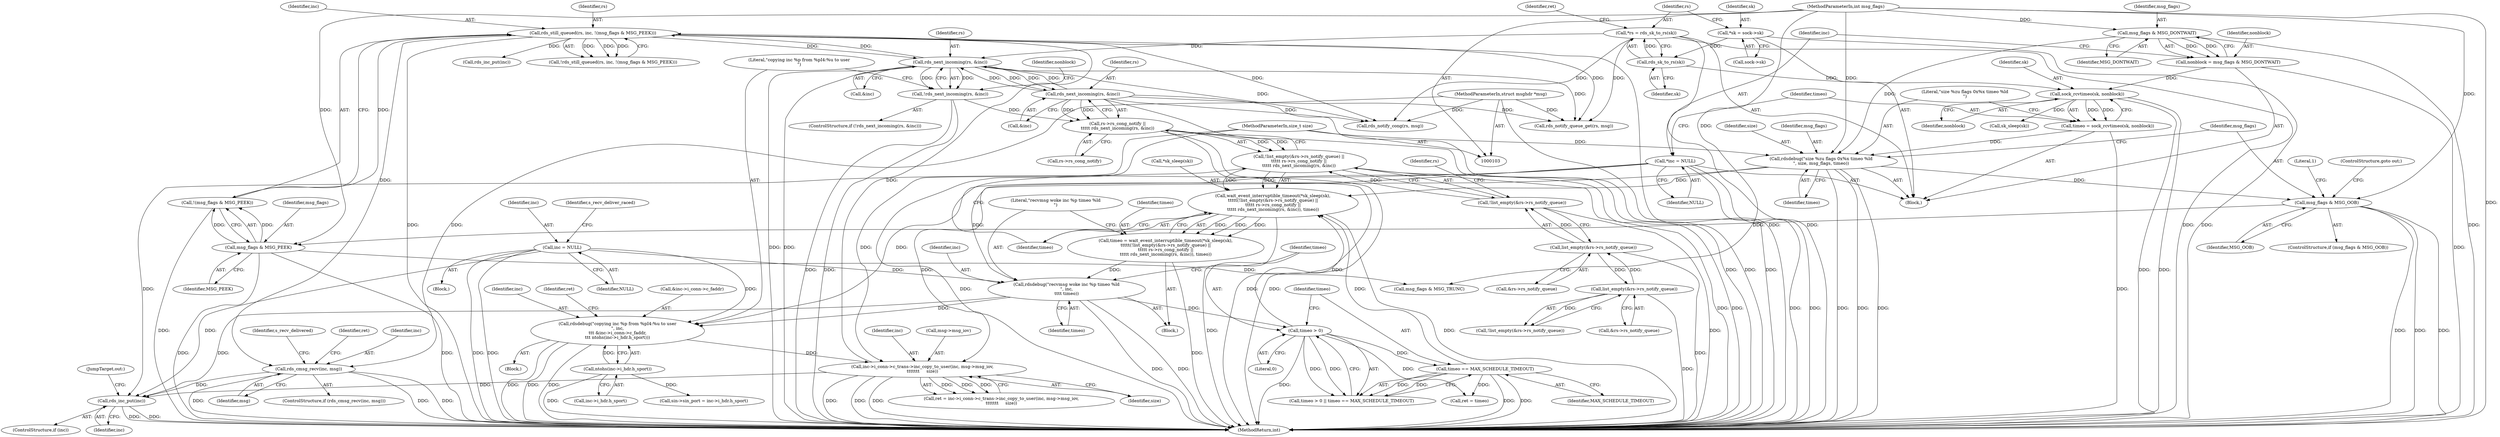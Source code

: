 digraph "0_linux_f3d3342602f8bcbf37d7c46641cb9bca7618eb1c_27@API" {
"1000316" [label="(Call,rds_cmsg_recv(inc, msg))"];
"1000272" [label="(Call,rds_still_queued(rs, inc, !(msg_flags & MSG_PEEK)))"];
"1000182" [label="(Call,rds_next_incoming(rs, &inc))"];
"1000117" [label="(Call,*rs = rds_sk_to_rs(sk))"];
"1000119" [label="(Call,rds_sk_to_rs(sk))"];
"1000111" [label="(Call,*sk = sock->sk)"];
"1000212" [label="(Call,rds_next_incoming(rs, &inc))"];
"1000259" [label="(Call,inc->i_conn->c_trans->inc_copy_to_user(inc, msg->msg_iov,\n\t\t\t\t\t\t\t     size))"];
"1000242" [label="(Call,rdsdebug(\"copying inc %p from %pI4:%u to user\n\", inc,\n\t\t\t &inc->i_conn->c_faddr,\n\t\t\t ntohs(inc->i_hdr.h_sport)))"];
"1000217" [label="(Call,rdsdebug(\"recvmsg woke inc %p timeo %ld\n\", inc,\n\t\t\t\t timeo))"];
"1000134" [label="(Call,*inc = NULL)"];
"1000282" [label="(Call,inc = NULL)"];
"1000195" [label="(Call,timeo = wait_event_interruptible_timeout(*sk_sleep(sk),\n\t\t\t\t\t(!list_empty(&rs->rs_notify_queue) ||\n\t\t\t\t\t rs->rs_cong_notify ||\n\t\t\t\t\t rds_next_incoming(rs, &inc)), timeo))"];
"1000197" [label="(Call,wait_event_interruptible_timeout(*sk_sleep(sk),\n\t\t\t\t\t(!list_empty(&rs->rs_notify_queue) ||\n\t\t\t\t\t rs->rs_cong_notify ||\n\t\t\t\t\t rds_next_incoming(rs, &inc)), timeo))"];
"1000201" [label="(Call,!list_empty(&rs->rs_notify_queue) ||\n\t\t\t\t\t rs->rs_cong_notify ||\n\t\t\t\t\t rds_next_incoming(rs, &inc))"];
"1000202" [label="(Call,!list_empty(&rs->rs_notify_queue))"];
"1000203" [label="(Call,list_empty(&rs->rs_notify_queue))"];
"1000157" [label="(Call,list_empty(&rs->rs_notify_queue))"];
"1000208" [label="(Call,rs->rs_cong_notify ||\n\t\t\t\t\t rds_next_incoming(rs, &inc))"];
"1000181" [label="(Call,!rds_next_incoming(rs, &inc))"];
"1000226" [label="(Call,timeo == MAX_SCHEDULE_TIMEOUT)"];
"1000223" [label="(Call,timeo > 0)"];
"1000142" [label="(Call,rdsdebug(\"size %zu flags 0x%x timeo %ld\n\", size, msg_flags, timeo))"];
"1000107" [label="(MethodParameterIn,size_t size)"];
"1000129" [label="(Call,msg_flags & MSG_DONTWAIT)"];
"1000108" [label="(MethodParameterIn,int msg_flags)"];
"1000137" [label="(Call,timeo = sock_rcvtimeo(sk, nonblock))"];
"1000139" [label="(Call,sock_rcvtimeo(sk, nonblock))"];
"1000127" [label="(Call,nonblock = msg_flags & MSG_DONTWAIT)"];
"1000251" [label="(Call,ntohs(inc->i_hdr.h_sport))"];
"1000275" [label="(Call,!(msg_flags & MSG_PEEK))"];
"1000276" [label="(Call,msg_flags & MSG_PEEK)"];
"1000148" [label="(Call,msg_flags & MSG_OOB)"];
"1000106" [label="(MethodParameterIn,struct msghdr *msg)"];
"1000379" [label="(Call,rds_inc_put(inc))"];
"1000381" [label="(JumpTarget,out:)"];
"1000244" [label="(Identifier,inc)"];
"1000195" [label="(Call,timeo = wait_event_interruptible_timeout(*sk_sleep(sk),\n\t\t\t\t\t(!list_empty(&rs->rs_notify_queue) ||\n\t\t\t\t\t rs->rs_cong_notify ||\n\t\t\t\t\t rds_next_incoming(rs, &inc)), timeo))"];
"1000228" [label="(Identifier,MAX_SCHEDULE_TIMEOUT)"];
"1000180" [label="(ControlStructure,if (!rds_next_incoming(rs, &inc)))"];
"1000272" [label="(Call,rds_still_queued(rs, inc, !(msg_flags & MSG_PEEK)))"];
"1000142" [label="(Call,rdsdebug(\"size %zu flags 0x%x timeo %ld\n\", size, msg_flags, timeo))"];
"1000282" [label="(Call,inc = NULL)"];
"1000140" [label="(Identifier,sk)"];
"1000153" [label="(Literal,1)"];
"1000251" [label="(Call,ntohs(inc->i_hdr.h_sport))"];
"1000258" [label="(Identifier,ret)"];
"1000150" [label="(Identifier,MSG_OOB)"];
"1000317" [label="(Identifier,inc)"];
"1000216" [label="(Identifier,timeo)"];
"1000257" [label="(Call,ret = inc->i_conn->c_trans->inc_copy_to_user(inc, msg->msg_iov,\n\t\t\t\t\t\t\t     size))"];
"1000111" [label="(Call,*sk = sock->sk)"];
"1000106" [label="(MethodParameterIn,struct msghdr *msg)"];
"1000280" [label="(Call,rds_inc_put(inc))"];
"1000112" [label="(Identifier,sk)"];
"1000198" [label="(Call,*sk_sleep(sk))"];
"1000145" [label="(Identifier,msg_flags)"];
"1000342" [label="(Call,sin->sin_port = inc->i_hdr.h_sport)"];
"1000276" [label="(Call,msg_flags & MSG_PEEK)"];
"1000318" [label="(Identifier,msg)"];
"1000212" [label="(Call,rds_next_incoming(rs, &inc))"];
"1000217" [label="(Call,rdsdebug(\"recvmsg woke inc %p timeo %ld\n\", inc,\n\t\t\t\t timeo))"];
"1000277" [label="(Identifier,msg_flags)"];
"1000181" [label="(Call,!rds_next_incoming(rs, &inc))"];
"1000182" [label="(Call,rds_next_incoming(rs, &inc))"];
"1000213" [label="(Identifier,rs)"];
"1000210" [label="(Identifier,rs)"];
"1000226" [label="(Call,timeo == MAX_SCHEDULE_TIMEOUT)"];
"1000259" [label="(Call,inc->i_conn->c_trans->inc_copy_to_user(inc, msg->msg_iov,\n\t\t\t\t\t\t\t     size))"];
"1000141" [label="(Identifier,nonblock)"];
"1000183" [label="(Identifier,rs)"];
"1000156" [label="(Call,!list_empty(&rs->rs_notify_queue))"];
"1000108" [label="(MethodParameterIn,int msg_flags)"];
"1000242" [label="(Call,rdsdebug(\"copying inc %p from %pI4:%u to user\n\", inc,\n\t\t\t &inc->i_conn->c_faddr,\n\t\t\t ntohs(inc->i_hdr.h_sport)))"];
"1000118" [label="(Identifier,rs)"];
"1000261" [label="(Call,msg->msg_iov)"];
"1000203" [label="(Call,list_empty(&rs->rs_notify_queue))"];
"1000135" [label="(Identifier,inc)"];
"1000176" [label="(Call,rds_notify_cong(rs, msg))"];
"1000284" [label="(Identifier,NULL)"];
"1000129" [label="(Call,msg_flags & MSG_DONTWAIT)"];
"1000219" [label="(Identifier,inc)"];
"1000147" [label="(ControlStructure,if (msg_flags & MSG_OOB))"];
"1000209" [label="(Call,rs->rs_cong_notify)"];
"1000275" [label="(Call,!(msg_flags & MSG_PEEK))"];
"1000222" [label="(Call,timeo > 0 || timeo == MAX_SCHEDULE_TIMEOUT)"];
"1000260" [label="(Identifier,inc)"];
"1000252" [label="(Call,inc->i_hdr.h_sport)"];
"1000274" [label="(Identifier,inc)"];
"1000134" [label="(Call,*inc = NULL)"];
"1000220" [label="(Identifier,timeo)"];
"1000128" [label="(Identifier,nonblock)"];
"1000199" [label="(Call,sk_sleep(sk))"];
"1000158" [label="(Call,&rs->rs_notify_queue)"];
"1000214" [label="(Call,&inc)"];
"1000137" [label="(Call,timeo = sock_rcvtimeo(sk, nonblock))"];
"1000204" [label="(Call,&rs->rs_notify_queue)"];
"1000188" [label="(Identifier,nonblock)"];
"1000279" [label="(Block,)"];
"1000143" [label="(Literal,\"size %zu flags 0x%x timeo %ld\n\")"];
"1000154" [label="(Block,)"];
"1000117" [label="(Call,*rs = rds_sk_to_rs(sk))"];
"1000119" [label="(Call,rds_sk_to_rs(sk))"];
"1000138" [label="(Identifier,timeo)"];
"1000283" [label="(Identifier,inc)"];
"1000315" [label="(ControlStructure,if (rds_cmsg_recv(inc, msg)))"];
"1000223" [label="(Call,timeo > 0)"];
"1000113" [label="(Call,sock->sk)"];
"1000151" [label="(ControlStructure,goto out;)"];
"1000165" [label="(Call,rds_notify_queue_get(rs, msg))"];
"1000107" [label="(MethodParameterIn,size_t size)"];
"1000202" [label="(Call,!list_empty(&rs->rs_notify_queue))"];
"1000197" [label="(Call,wait_event_interruptible_timeout(*sk_sleep(sk),\n\t\t\t\t\t(!list_empty(&rs->rs_notify_queue) ||\n\t\t\t\t\t rs->rs_cong_notify ||\n\t\t\t\t\t rds_next_incoming(rs, &inc)), timeo))"];
"1000149" [label="(Identifier,msg_flags)"];
"1000326" [label="(Identifier,s_recv_delivered)"];
"1000196" [label="(Identifier,timeo)"];
"1000225" [label="(Literal,0)"];
"1000127" [label="(Call,nonblock = msg_flags & MSG_DONTWAIT)"];
"1000148" [label="(Call,msg_flags & MSG_OOB)"];
"1000286" [label="(Identifier,s_recv_deliver_raced)"];
"1000146" [label="(Identifier,timeo)"];
"1000380" [label="(Identifier,inc)"];
"1000243" [label="(Literal,\"copying inc %p from %pI4:%u to user\n\")"];
"1000299" [label="(Call,msg_flags & MSG_TRUNC)"];
"1000109" [label="(Block,)"];
"1000124" [label="(Identifier,ret)"];
"1000144" [label="(Identifier,size)"];
"1000384" [label="(MethodReturn,int)"];
"1000157" [label="(Call,list_empty(&rs->rs_notify_queue))"];
"1000321" [label="(Identifier,ret)"];
"1000316" [label="(Call,rds_cmsg_recv(inc, msg))"];
"1000273" [label="(Identifier,rs)"];
"1000227" [label="(Identifier,timeo)"];
"1000186" [label="(Block,)"];
"1000136" [label="(Identifier,NULL)"];
"1000377" [label="(ControlStructure,if (inc))"];
"1000131" [label="(Identifier,MSG_DONTWAIT)"];
"1000230" [label="(Call,ret = timeo)"];
"1000184" [label="(Call,&inc)"];
"1000271" [label="(Call,!rds_still_queued(rs, inc, !(msg_flags & MSG_PEEK)))"];
"1000201" [label="(Call,!list_empty(&rs->rs_notify_queue) ||\n\t\t\t\t\t rs->rs_cong_notify ||\n\t\t\t\t\t rds_next_incoming(rs, &inc))"];
"1000139" [label="(Call,sock_rcvtimeo(sk, nonblock))"];
"1000120" [label="(Identifier,sk)"];
"1000224" [label="(Identifier,timeo)"];
"1000264" [label="(Identifier,size)"];
"1000278" [label="(Identifier,MSG_PEEK)"];
"1000130" [label="(Identifier,msg_flags)"];
"1000245" [label="(Call,&inc->i_conn->c_faddr)"];
"1000208" [label="(Call,rs->rs_cong_notify ||\n\t\t\t\t\t rds_next_incoming(rs, &inc))"];
"1000218" [label="(Literal,\"recvmsg woke inc %p timeo %ld\n\")"];
"1000379" [label="(Call,rds_inc_put(inc))"];
"1000316" -> "1000315"  [label="AST: "];
"1000316" -> "1000318"  [label="CFG: "];
"1000317" -> "1000316"  [label="AST: "];
"1000318" -> "1000316"  [label="AST: "];
"1000321" -> "1000316"  [label="CFG: "];
"1000326" -> "1000316"  [label="CFG: "];
"1000316" -> "1000384"  [label="DDG: "];
"1000316" -> "1000384"  [label="DDG: "];
"1000316" -> "1000384"  [label="DDG: "];
"1000272" -> "1000316"  [label="DDG: "];
"1000106" -> "1000316"  [label="DDG: "];
"1000316" -> "1000379"  [label="DDG: "];
"1000272" -> "1000271"  [label="AST: "];
"1000272" -> "1000275"  [label="CFG: "];
"1000273" -> "1000272"  [label="AST: "];
"1000274" -> "1000272"  [label="AST: "];
"1000275" -> "1000272"  [label="AST: "];
"1000271" -> "1000272"  [label="CFG: "];
"1000272" -> "1000384"  [label="DDG: "];
"1000272" -> "1000384"  [label="DDG: "];
"1000272" -> "1000165"  [label="DDG: "];
"1000272" -> "1000176"  [label="DDG: "];
"1000272" -> "1000182"  [label="DDG: "];
"1000272" -> "1000271"  [label="DDG: "];
"1000272" -> "1000271"  [label="DDG: "];
"1000272" -> "1000271"  [label="DDG: "];
"1000182" -> "1000272"  [label="DDG: "];
"1000259" -> "1000272"  [label="DDG: "];
"1000275" -> "1000272"  [label="DDG: "];
"1000272" -> "1000280"  [label="DDG: "];
"1000182" -> "1000181"  [label="AST: "];
"1000182" -> "1000184"  [label="CFG: "];
"1000183" -> "1000182"  [label="AST: "];
"1000184" -> "1000182"  [label="AST: "];
"1000181" -> "1000182"  [label="CFG: "];
"1000182" -> "1000384"  [label="DDG: "];
"1000182" -> "1000384"  [label="DDG: "];
"1000182" -> "1000165"  [label="DDG: "];
"1000182" -> "1000176"  [label="DDG: "];
"1000182" -> "1000181"  [label="DDG: "];
"1000182" -> "1000181"  [label="DDG: "];
"1000117" -> "1000182"  [label="DDG: "];
"1000212" -> "1000182"  [label="DDG: "];
"1000212" -> "1000182"  [label="DDG: "];
"1000182" -> "1000212"  [label="DDG: "];
"1000182" -> "1000212"  [label="DDG: "];
"1000117" -> "1000109"  [label="AST: "];
"1000117" -> "1000119"  [label="CFG: "];
"1000118" -> "1000117"  [label="AST: "];
"1000119" -> "1000117"  [label="AST: "];
"1000124" -> "1000117"  [label="CFG: "];
"1000117" -> "1000384"  [label="DDG: "];
"1000117" -> "1000384"  [label="DDG: "];
"1000119" -> "1000117"  [label="DDG: "];
"1000117" -> "1000165"  [label="DDG: "];
"1000117" -> "1000176"  [label="DDG: "];
"1000119" -> "1000120"  [label="CFG: "];
"1000120" -> "1000119"  [label="AST: "];
"1000111" -> "1000119"  [label="DDG: "];
"1000119" -> "1000139"  [label="DDG: "];
"1000111" -> "1000109"  [label="AST: "];
"1000111" -> "1000113"  [label="CFG: "];
"1000112" -> "1000111"  [label="AST: "];
"1000113" -> "1000111"  [label="AST: "];
"1000118" -> "1000111"  [label="CFG: "];
"1000111" -> "1000384"  [label="DDG: "];
"1000212" -> "1000208"  [label="AST: "];
"1000212" -> "1000214"  [label="CFG: "];
"1000213" -> "1000212"  [label="AST: "];
"1000214" -> "1000212"  [label="AST: "];
"1000208" -> "1000212"  [label="CFG: "];
"1000212" -> "1000384"  [label="DDG: "];
"1000212" -> "1000384"  [label="DDG: "];
"1000212" -> "1000165"  [label="DDG: "];
"1000212" -> "1000176"  [label="DDG: "];
"1000212" -> "1000208"  [label="DDG: "];
"1000212" -> "1000208"  [label="DDG: "];
"1000259" -> "1000257"  [label="AST: "];
"1000259" -> "1000264"  [label="CFG: "];
"1000260" -> "1000259"  [label="AST: "];
"1000261" -> "1000259"  [label="AST: "];
"1000264" -> "1000259"  [label="AST: "];
"1000257" -> "1000259"  [label="CFG: "];
"1000259" -> "1000384"  [label="DDG: "];
"1000259" -> "1000384"  [label="DDG: "];
"1000259" -> "1000384"  [label="DDG: "];
"1000259" -> "1000257"  [label="DDG: "];
"1000259" -> "1000257"  [label="DDG: "];
"1000259" -> "1000257"  [label="DDG: "];
"1000242" -> "1000259"  [label="DDG: "];
"1000142" -> "1000259"  [label="DDG: "];
"1000107" -> "1000259"  [label="DDG: "];
"1000259" -> "1000379"  [label="DDG: "];
"1000242" -> "1000154"  [label="AST: "];
"1000242" -> "1000251"  [label="CFG: "];
"1000243" -> "1000242"  [label="AST: "];
"1000244" -> "1000242"  [label="AST: "];
"1000245" -> "1000242"  [label="AST: "];
"1000251" -> "1000242"  [label="AST: "];
"1000258" -> "1000242"  [label="CFG: "];
"1000242" -> "1000384"  [label="DDG: "];
"1000242" -> "1000384"  [label="DDG: "];
"1000242" -> "1000384"  [label="DDG: "];
"1000217" -> "1000242"  [label="DDG: "];
"1000134" -> "1000242"  [label="DDG: "];
"1000282" -> "1000242"  [label="DDG: "];
"1000251" -> "1000242"  [label="DDG: "];
"1000217" -> "1000186"  [label="AST: "];
"1000217" -> "1000220"  [label="CFG: "];
"1000218" -> "1000217"  [label="AST: "];
"1000219" -> "1000217"  [label="AST: "];
"1000220" -> "1000217"  [label="AST: "];
"1000224" -> "1000217"  [label="CFG: "];
"1000217" -> "1000384"  [label="DDG: "];
"1000217" -> "1000384"  [label="DDG: "];
"1000134" -> "1000217"  [label="DDG: "];
"1000282" -> "1000217"  [label="DDG: "];
"1000195" -> "1000217"  [label="DDG: "];
"1000217" -> "1000223"  [label="DDG: "];
"1000217" -> "1000379"  [label="DDG: "];
"1000134" -> "1000109"  [label="AST: "];
"1000134" -> "1000136"  [label="CFG: "];
"1000135" -> "1000134"  [label="AST: "];
"1000136" -> "1000134"  [label="AST: "];
"1000138" -> "1000134"  [label="CFG: "];
"1000134" -> "1000384"  [label="DDG: "];
"1000134" -> "1000384"  [label="DDG: "];
"1000134" -> "1000379"  [label="DDG: "];
"1000282" -> "1000279"  [label="AST: "];
"1000282" -> "1000284"  [label="CFG: "];
"1000283" -> "1000282"  [label="AST: "];
"1000284" -> "1000282"  [label="AST: "];
"1000286" -> "1000282"  [label="CFG: "];
"1000282" -> "1000384"  [label="DDG: "];
"1000282" -> "1000384"  [label="DDG: "];
"1000282" -> "1000379"  [label="DDG: "];
"1000195" -> "1000186"  [label="AST: "];
"1000195" -> "1000197"  [label="CFG: "];
"1000196" -> "1000195"  [label="AST: "];
"1000197" -> "1000195"  [label="AST: "];
"1000218" -> "1000195"  [label="CFG: "];
"1000195" -> "1000384"  [label="DDG: "];
"1000197" -> "1000195"  [label="DDG: "];
"1000197" -> "1000195"  [label="DDG: "];
"1000197" -> "1000195"  [label="DDG: "];
"1000197" -> "1000216"  [label="CFG: "];
"1000198" -> "1000197"  [label="AST: "];
"1000201" -> "1000197"  [label="AST: "];
"1000216" -> "1000197"  [label="AST: "];
"1000197" -> "1000384"  [label="DDG: "];
"1000197" -> "1000384"  [label="DDG: "];
"1000201" -> "1000197"  [label="DDG: "];
"1000201" -> "1000197"  [label="DDG: "];
"1000226" -> "1000197"  [label="DDG: "];
"1000142" -> "1000197"  [label="DDG: "];
"1000223" -> "1000197"  [label="DDG: "];
"1000201" -> "1000202"  [label="CFG: "];
"1000201" -> "1000208"  [label="CFG: "];
"1000202" -> "1000201"  [label="AST: "];
"1000208" -> "1000201"  [label="AST: "];
"1000216" -> "1000201"  [label="CFG: "];
"1000201" -> "1000384"  [label="DDG: "];
"1000201" -> "1000384"  [label="DDG: "];
"1000202" -> "1000201"  [label="DDG: "];
"1000208" -> "1000201"  [label="DDG: "];
"1000208" -> "1000201"  [label="DDG: "];
"1000202" -> "1000203"  [label="CFG: "];
"1000203" -> "1000202"  [label="AST: "];
"1000210" -> "1000202"  [label="CFG: "];
"1000202" -> "1000384"  [label="DDG: "];
"1000203" -> "1000202"  [label="DDG: "];
"1000203" -> "1000204"  [label="CFG: "];
"1000204" -> "1000203"  [label="AST: "];
"1000203" -> "1000384"  [label="DDG: "];
"1000203" -> "1000157"  [label="DDG: "];
"1000157" -> "1000203"  [label="DDG: "];
"1000157" -> "1000156"  [label="AST: "];
"1000157" -> "1000158"  [label="CFG: "];
"1000158" -> "1000157"  [label="AST: "];
"1000156" -> "1000157"  [label="CFG: "];
"1000157" -> "1000384"  [label="DDG: "];
"1000157" -> "1000156"  [label="DDG: "];
"1000208" -> "1000209"  [label="CFG: "];
"1000209" -> "1000208"  [label="AST: "];
"1000208" -> "1000384"  [label="DDG: "];
"1000208" -> "1000384"  [label="DDG: "];
"1000181" -> "1000208"  [label="DDG: "];
"1000181" -> "1000180"  [label="AST: "];
"1000188" -> "1000181"  [label="CFG: "];
"1000243" -> "1000181"  [label="CFG: "];
"1000181" -> "1000384"  [label="DDG: "];
"1000181" -> "1000384"  [label="DDG: "];
"1000226" -> "1000222"  [label="AST: "];
"1000226" -> "1000228"  [label="CFG: "];
"1000227" -> "1000226"  [label="AST: "];
"1000228" -> "1000226"  [label="AST: "];
"1000222" -> "1000226"  [label="CFG: "];
"1000226" -> "1000384"  [label="DDG: "];
"1000226" -> "1000384"  [label="DDG: "];
"1000226" -> "1000222"  [label="DDG: "];
"1000226" -> "1000222"  [label="DDG: "];
"1000223" -> "1000226"  [label="DDG: "];
"1000226" -> "1000230"  [label="DDG: "];
"1000223" -> "1000222"  [label="AST: "];
"1000223" -> "1000225"  [label="CFG: "];
"1000224" -> "1000223"  [label="AST: "];
"1000225" -> "1000223"  [label="AST: "];
"1000227" -> "1000223"  [label="CFG: "];
"1000222" -> "1000223"  [label="CFG: "];
"1000223" -> "1000384"  [label="DDG: "];
"1000223" -> "1000222"  [label="DDG: "];
"1000223" -> "1000222"  [label="DDG: "];
"1000223" -> "1000230"  [label="DDG: "];
"1000142" -> "1000109"  [label="AST: "];
"1000142" -> "1000146"  [label="CFG: "];
"1000143" -> "1000142"  [label="AST: "];
"1000144" -> "1000142"  [label="AST: "];
"1000145" -> "1000142"  [label="AST: "];
"1000146" -> "1000142"  [label="AST: "];
"1000149" -> "1000142"  [label="CFG: "];
"1000142" -> "1000384"  [label="DDG: "];
"1000142" -> "1000384"  [label="DDG: "];
"1000142" -> "1000384"  [label="DDG: "];
"1000107" -> "1000142"  [label="DDG: "];
"1000129" -> "1000142"  [label="DDG: "];
"1000108" -> "1000142"  [label="DDG: "];
"1000137" -> "1000142"  [label="DDG: "];
"1000142" -> "1000148"  [label="DDG: "];
"1000107" -> "1000103"  [label="AST: "];
"1000107" -> "1000384"  [label="DDG: "];
"1000129" -> "1000127"  [label="AST: "];
"1000129" -> "1000131"  [label="CFG: "];
"1000130" -> "1000129"  [label="AST: "];
"1000131" -> "1000129"  [label="AST: "];
"1000127" -> "1000129"  [label="CFG: "];
"1000129" -> "1000384"  [label="DDG: "];
"1000129" -> "1000127"  [label="DDG: "];
"1000129" -> "1000127"  [label="DDG: "];
"1000108" -> "1000129"  [label="DDG: "];
"1000108" -> "1000103"  [label="AST: "];
"1000108" -> "1000384"  [label="DDG: "];
"1000108" -> "1000148"  [label="DDG: "];
"1000108" -> "1000276"  [label="DDG: "];
"1000108" -> "1000299"  [label="DDG: "];
"1000137" -> "1000109"  [label="AST: "];
"1000137" -> "1000139"  [label="CFG: "];
"1000138" -> "1000137"  [label="AST: "];
"1000139" -> "1000137"  [label="AST: "];
"1000143" -> "1000137"  [label="CFG: "];
"1000137" -> "1000384"  [label="DDG: "];
"1000139" -> "1000137"  [label="DDG: "];
"1000139" -> "1000137"  [label="DDG: "];
"1000139" -> "1000141"  [label="CFG: "];
"1000140" -> "1000139"  [label="AST: "];
"1000141" -> "1000139"  [label="AST: "];
"1000139" -> "1000384"  [label="DDG: "];
"1000139" -> "1000384"  [label="DDG: "];
"1000127" -> "1000139"  [label="DDG: "];
"1000139" -> "1000199"  [label="DDG: "];
"1000127" -> "1000109"  [label="AST: "];
"1000128" -> "1000127"  [label="AST: "];
"1000135" -> "1000127"  [label="CFG: "];
"1000127" -> "1000384"  [label="DDG: "];
"1000251" -> "1000252"  [label="CFG: "];
"1000252" -> "1000251"  [label="AST: "];
"1000251" -> "1000384"  [label="DDG: "];
"1000251" -> "1000342"  [label="DDG: "];
"1000275" -> "1000276"  [label="CFG: "];
"1000276" -> "1000275"  [label="AST: "];
"1000275" -> "1000384"  [label="DDG: "];
"1000276" -> "1000275"  [label="DDG: "];
"1000276" -> "1000275"  [label="DDG: "];
"1000276" -> "1000278"  [label="CFG: "];
"1000277" -> "1000276"  [label="AST: "];
"1000278" -> "1000276"  [label="AST: "];
"1000276" -> "1000384"  [label="DDG: "];
"1000276" -> "1000384"  [label="DDG: "];
"1000148" -> "1000276"  [label="DDG: "];
"1000276" -> "1000299"  [label="DDG: "];
"1000148" -> "1000147"  [label="AST: "];
"1000148" -> "1000150"  [label="CFG: "];
"1000149" -> "1000148"  [label="AST: "];
"1000150" -> "1000148"  [label="AST: "];
"1000151" -> "1000148"  [label="CFG: "];
"1000153" -> "1000148"  [label="CFG: "];
"1000148" -> "1000384"  [label="DDG: "];
"1000148" -> "1000384"  [label="DDG: "];
"1000148" -> "1000384"  [label="DDG: "];
"1000106" -> "1000103"  [label="AST: "];
"1000106" -> "1000384"  [label="DDG: "];
"1000106" -> "1000165"  [label="DDG: "];
"1000106" -> "1000176"  [label="DDG: "];
"1000379" -> "1000377"  [label="AST: "];
"1000379" -> "1000380"  [label="CFG: "];
"1000380" -> "1000379"  [label="AST: "];
"1000381" -> "1000379"  [label="CFG: "];
"1000379" -> "1000384"  [label="DDG: "];
"1000379" -> "1000384"  [label="DDG: "];
}
